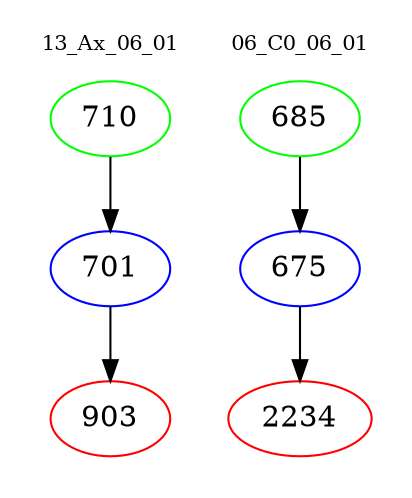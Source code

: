 digraph{
subgraph cluster_0 {
color = white
label = "13_Ax_06_01";
fontsize=10;
T0_710 [label="710", color="green"]
T0_710 -> T0_701 [color="black"]
T0_701 [label="701", color="blue"]
T0_701 -> T0_903 [color="black"]
T0_903 [label="903", color="red"]
}
subgraph cluster_1 {
color = white
label = "06_C0_06_01";
fontsize=10;
T1_685 [label="685", color="green"]
T1_685 -> T1_675 [color="black"]
T1_675 [label="675", color="blue"]
T1_675 -> T1_2234 [color="black"]
T1_2234 [label="2234", color="red"]
}
}
